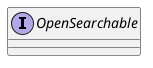 @startuml
interface "OpenSearchable" as group___open_searchable [[../groups/group___open_searchable.html]]
@enduml
